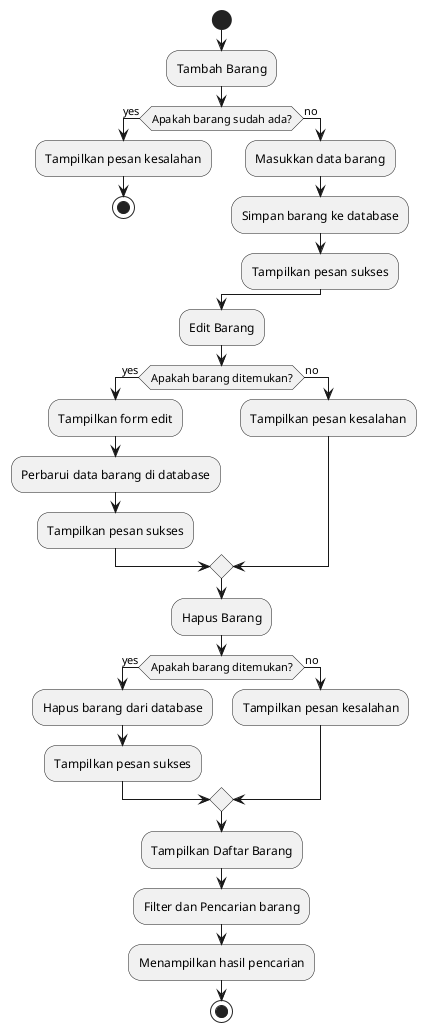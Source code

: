 @startuml
!define RECTANGLE class

' Start
start

' Add Barang
:Tambah Barang;
if (Apakah barang sudah ada?) then (yes)
  :Tampilkan pesan kesalahan;
  stop
else (no)
  :Masukkan data barang;
  :Simpan barang ke database;
  :Tampilkan pesan sukses;
endif

' Edit Barang
:Edit Barang;
if (Apakah barang ditemukan?) then (yes)
  :Tampilkan form edit;
  :Perbarui data barang di database;
  :Tampilkan pesan sukses;
else (no)
  :Tampilkan pesan kesalahan;
endif

' Hapus Barang
:Hapus Barang;
if (Apakah barang ditemukan?) then (yes)
  :Hapus barang dari database;
  :Tampilkan pesan sukses;
else (no)
  :Tampilkan pesan kesalahan;
endif

' Tampilkan Barang
:Tampilkan Daftar Barang;
:Filter dan Pencarian barang;
:Menampilkan hasil pencarian;
stop

@enduml
